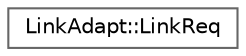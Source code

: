 digraph "Graphical Class Hierarchy"
{
 // LATEX_PDF_SIZE
  bgcolor="transparent";
  edge [fontname=Helvetica,fontsize=10,labelfontname=Helvetica,labelfontsize=10];
  node [fontname=Helvetica,fontsize=10,shape=box,height=0.2,width=0.4];
  rankdir="LR";
  Node0 [id="Node000000",label="LinkAdapt::LinkReq",height=0.2,width=0.4,color="grey40", fillcolor="white", style="filled",URL="$class_link_adapt_1_1_link_req.html",tooltip=" "];
}
